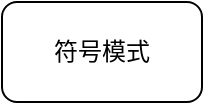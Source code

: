<mxfile>
    <diagram id="k1oRlC_vkYcLp8qsSvM8" name="Page-1">
        <mxGraphModel dx="508" dy="608" grid="1" gridSize="10" guides="1" tooltips="1" connect="1" arrows="1" fold="1" page="1" pageScale="1" pageWidth="827" pageHeight="1169" math="0" shadow="0">
            <root>
                <mxCell id="0"/>
                <mxCell id="1" parent="0"/>
                <mxCell id="2" value="符号模式" style="rounded=1;whiteSpace=wrap;html=1;" vertex="1" parent="1">
                    <mxGeometry x="70" y="270" width="100" height="50" as="geometry"/>
                </mxCell>
            </root>
        </mxGraphModel>
    </diagram>
</mxfile>